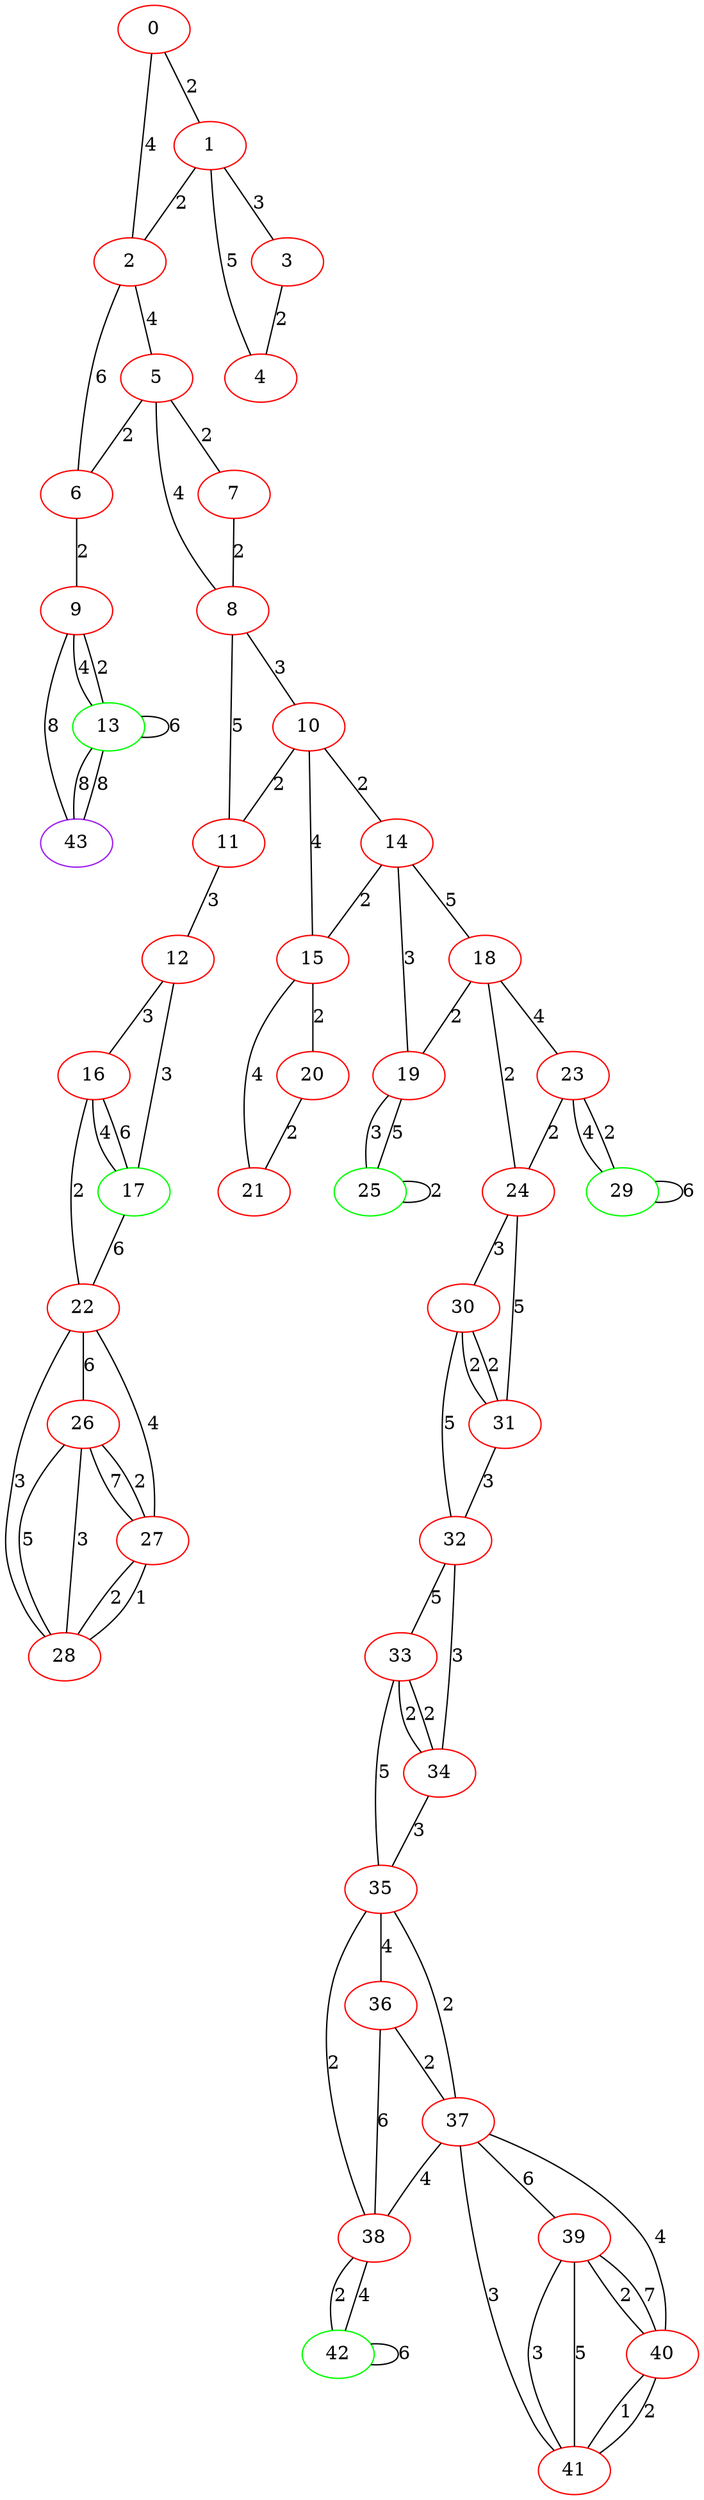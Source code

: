 graph "" {
0 [color=red, weight=1];
1 [color=red, weight=1];
2 [color=red, weight=1];
3 [color=red, weight=1];
4 [color=red, weight=1];
5 [color=red, weight=1];
6 [color=red, weight=1];
7 [color=red, weight=1];
8 [color=red, weight=1];
9 [color=red, weight=1];
10 [color=red, weight=1];
11 [color=red, weight=1];
12 [color=red, weight=1];
13 [color=green, weight=2];
14 [color=red, weight=1];
15 [color=red, weight=1];
16 [color=red, weight=1];
17 [color=green, weight=2];
18 [color=red, weight=1];
19 [color=red, weight=1];
20 [color=red, weight=1];
21 [color=red, weight=1];
22 [color=red, weight=1];
23 [color=red, weight=1];
24 [color=red, weight=1];
25 [color=green, weight=2];
26 [color=red, weight=1];
27 [color=red, weight=1];
28 [color=red, weight=1];
29 [color=green, weight=2];
30 [color=red, weight=1];
31 [color=red, weight=1];
32 [color=red, weight=1];
33 [color=red, weight=1];
34 [color=red, weight=1];
35 [color=red, weight=1];
36 [color=red, weight=1];
37 [color=red, weight=1];
38 [color=red, weight=1];
39 [color=red, weight=1];
40 [color=red, weight=1];
41 [color=red, weight=1];
42 [color=green, weight=2];
43 [color=purple, weight=4];
0 -- 1  [key=0, label=2];
0 -- 2  [key=0, label=4];
1 -- 2  [key=0, label=2];
1 -- 3  [key=0, label=3];
1 -- 4  [key=0, label=5];
2 -- 5  [key=0, label=4];
2 -- 6  [key=0, label=6];
3 -- 4  [key=0, label=2];
5 -- 8  [key=0, label=4];
5 -- 6  [key=0, label=2];
5 -- 7  [key=0, label=2];
6 -- 9  [key=0, label=2];
7 -- 8  [key=0, label=2];
8 -- 10  [key=0, label=3];
8 -- 11  [key=0, label=5];
9 -- 43  [key=0, label=8];
9 -- 13  [key=0, label=4];
9 -- 13  [key=1, label=2];
10 -- 11  [key=0, label=2];
10 -- 14  [key=0, label=2];
10 -- 15  [key=0, label=4];
11 -- 12  [key=0, label=3];
12 -- 16  [key=0, label=3];
12 -- 17  [key=0, label=3];
13 -- 43  [key=0, label=8];
13 -- 43  [key=1, label=8];
13 -- 13  [key=0, label=6];
14 -- 19  [key=0, label=3];
14 -- 18  [key=0, label=5];
14 -- 15  [key=0, label=2];
15 -- 20  [key=0, label=2];
15 -- 21  [key=0, label=4];
16 -- 17  [key=0, label=4];
16 -- 17  [key=1, label=6];
16 -- 22  [key=0, label=2];
17 -- 22  [key=0, label=6];
18 -- 24  [key=0, label=2];
18 -- 19  [key=0, label=2];
18 -- 23  [key=0, label=4];
19 -- 25  [key=0, label=3];
19 -- 25  [key=1, label=5];
20 -- 21  [key=0, label=2];
22 -- 26  [key=0, label=6];
22 -- 27  [key=0, label=4];
22 -- 28  [key=0, label=3];
23 -- 24  [key=0, label=2];
23 -- 29  [key=0, label=4];
23 -- 29  [key=1, label=2];
24 -- 30  [key=0, label=3];
24 -- 31  [key=0, label=5];
25 -- 25  [key=0, label=2];
26 -- 27  [key=0, label=7];
26 -- 27  [key=1, label=2];
26 -- 28  [key=0, label=5];
26 -- 28  [key=1, label=3];
27 -- 28  [key=0, label=2];
27 -- 28  [key=1, label=1];
29 -- 29  [key=0, label=6];
30 -- 32  [key=0, label=5];
30 -- 31  [key=0, label=2];
30 -- 31  [key=1, label=2];
31 -- 32  [key=0, label=3];
32 -- 33  [key=0, label=5];
32 -- 34  [key=0, label=3];
33 -- 34  [key=0, label=2];
33 -- 34  [key=1, label=2];
33 -- 35  [key=0, label=5];
34 -- 35  [key=0, label=3];
35 -- 36  [key=0, label=4];
35 -- 37  [key=0, label=2];
35 -- 38  [key=0, label=2];
36 -- 37  [key=0, label=2];
36 -- 38  [key=0, label=6];
37 -- 38  [key=0, label=4];
37 -- 39  [key=0, label=6];
37 -- 40  [key=0, label=4];
37 -- 41  [key=0, label=3];
38 -- 42  [key=0, label=2];
38 -- 42  [key=1, label=4];
39 -- 40  [key=0, label=2];
39 -- 40  [key=1, label=7];
39 -- 41  [key=0, label=3];
39 -- 41  [key=1, label=5];
40 -- 41  [key=0, label=1];
40 -- 41  [key=1, label=2];
42 -- 42  [key=0, label=6];
}
